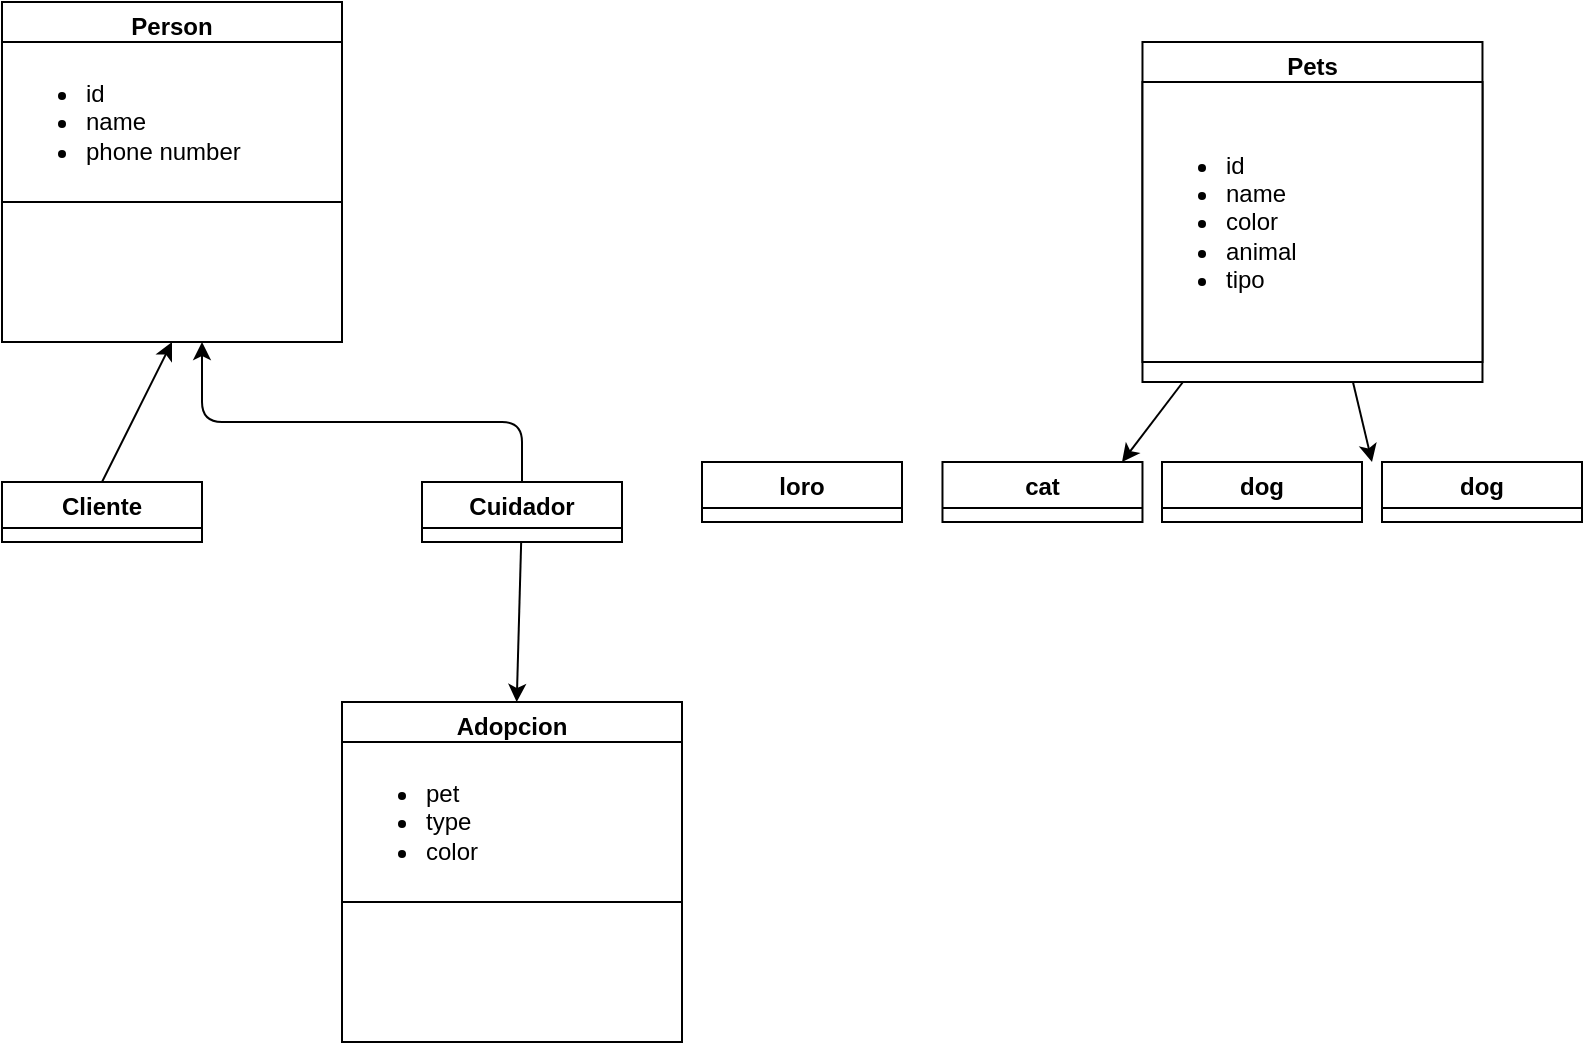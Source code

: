 <mxfile>
    <diagram id="L_X3ll1z1j2Bcuq2RGVL" name="Page-1">
        <mxGraphModel dx="1386" dy="792" grid="1" gridSize="10" guides="1" tooltips="1" connect="1" arrows="1" fold="1" page="1" pageScale="1" pageWidth="850" pageHeight="1100" background="none" math="0" shadow="0">
            <root>
                <mxCell id="0"/>
                <mxCell id="1" parent="0"/>
                <mxCell id="4" style="edgeStyle=none;html=1;rounded=0;" edge="1" parent="1">
                    <mxGeometry relative="1" as="geometry">
                        <mxPoint x="60" y="140" as="targetPoint"/>
                        <mxPoint x="60" y="140" as="sourcePoint"/>
                    </mxGeometry>
                </mxCell>
                <mxCell id="7" value="Person" style="swimlane;rounded=0;" vertex="1" parent="1">
                    <mxGeometry x="40" y="30" width="170" height="170" as="geometry">
                        <mxRectangle x="210" y="50" width="100" height="30" as="alternateBounds"/>
                    </mxGeometry>
                </mxCell>
                <mxCell id="14" value="&lt;ul&gt;&lt;li&gt;id&lt;/li&gt;&lt;li&gt;name&lt;/li&gt;&lt;li&gt;phone number&lt;/li&gt;&lt;/ul&gt;" style="whiteSpace=wrap;html=1;align=left;" vertex="1" parent="7">
                    <mxGeometry y="20" width="170" height="80" as="geometry"/>
                </mxCell>
                <mxCell id="18" style="edgeStyle=none;html=1;exitX=0.5;exitY=0;exitDx=0;exitDy=0;entryX=0.5;entryY=1;entryDx=0;entryDy=0;" edge="1" parent="1" source="15" target="7">
                    <mxGeometry relative="1" as="geometry"/>
                </mxCell>
                <mxCell id="15" value="Cliente" style="swimlane;rounded=0;" vertex="1" collapsed="1" parent="1">
                    <mxGeometry x="40" y="270" width="100" height="30" as="geometry">
                        <mxRectangle x="40" y="270" width="170" height="170" as="alternateBounds"/>
                    </mxGeometry>
                </mxCell>
                <mxCell id="16" value="&lt;div&gt;&lt;br&gt;&lt;/div&gt;" style="whiteSpace=wrap;html=1;align=left;" vertex="1" parent="15">
                    <mxGeometry y="20" width="170" height="80" as="geometry"/>
                </mxCell>
                <mxCell id="21" style="edgeStyle=none;html=1;exitX=0.5;exitY=0;exitDx=0;exitDy=0;" edge="1" parent="1" source="19">
                    <mxGeometry relative="1" as="geometry">
                        <mxPoint x="140" y="200" as="targetPoint"/>
                        <Array as="points">
                            <mxPoint x="300" y="240"/>
                            <mxPoint x="140" y="240"/>
                        </Array>
                    </mxGeometry>
                </mxCell>
                <mxCell id="24" value="" style="edgeStyle=none;html=1;" edge="1" parent="1" source="19" target="22">
                    <mxGeometry relative="1" as="geometry"/>
                </mxCell>
                <mxCell id="19" value="Cuidador" style="swimlane;rounded=0;" vertex="1" collapsed="1" parent="1">
                    <mxGeometry x="250" y="270" width="100" height="30" as="geometry">
                        <mxRectangle x="250" y="270" width="170" height="170" as="alternateBounds"/>
                    </mxGeometry>
                </mxCell>
                <mxCell id="20" value="&lt;ul&gt;&lt;li&gt;&lt;br&gt;&lt;/li&gt;&lt;/ul&gt;" style="whiteSpace=wrap;html=1;align=left;" vertex="1" parent="19">
                    <mxGeometry y="20" width="170" height="80" as="geometry"/>
                </mxCell>
                <mxCell id="22" value="Adopcion" style="swimlane;rounded=0;" vertex="1" parent="1">
                    <mxGeometry x="210" y="380" width="170" height="170" as="geometry">
                        <mxRectangle x="210" y="50" width="100" height="30" as="alternateBounds"/>
                    </mxGeometry>
                </mxCell>
                <mxCell id="23" value="&lt;ul&gt;&lt;li&gt;pet&amp;nbsp;&lt;/li&gt;&lt;li&gt;type&amp;nbsp;&lt;/li&gt;&lt;li&gt;color&lt;/li&gt;&lt;/ul&gt;" style="whiteSpace=wrap;html=1;align=left;" vertex="1" parent="22">
                    <mxGeometry y="20" width="170" height="80" as="geometry"/>
                </mxCell>
                <mxCell id="29" value="" style="edgeStyle=none;html=1;" edge="1" parent="1" source="25">
                    <mxGeometry relative="1" as="geometry">
                        <mxPoint x="600.002" y="260" as="targetPoint"/>
                    </mxGeometry>
                </mxCell>
                <mxCell id="34" value="" style="edgeStyle=none;html=1;" edge="1" parent="1" source="25">
                    <mxGeometry relative="1" as="geometry">
                        <mxPoint x="725.002" y="260" as="targetPoint"/>
                    </mxGeometry>
                </mxCell>
                <mxCell id="25" value="Pets" style="swimlane;rounded=0;" vertex="1" parent="1">
                    <mxGeometry x="610.24" y="50" width="170" height="170" as="geometry">
                        <mxRectangle x="210" y="50" width="100" height="30" as="alternateBounds"/>
                    </mxGeometry>
                </mxCell>
                <mxCell id="26" value="&lt;ul&gt;&lt;li&gt;id&lt;/li&gt;&lt;li&gt;name&lt;/li&gt;&lt;li&gt;color&lt;/li&gt;&lt;li&gt;animal&lt;/li&gt;&lt;li&gt;tipo&lt;/li&gt;&lt;/ul&gt;" style="whiteSpace=wrap;html=1;align=left;" vertex="1" parent="25">
                    <mxGeometry y="20" width="170" height="140" as="geometry"/>
                </mxCell>
                <mxCell id="27" value="loro" style="swimlane;rounded=0;" vertex="1" collapsed="1" parent="1">
                    <mxGeometry x="390" y="260" width="100" height="30" as="geometry">
                        <mxRectangle x="440.24" y="260" width="170" height="170" as="alternateBounds"/>
                    </mxGeometry>
                </mxCell>
                <mxCell id="28" value="&lt;ul&gt;&lt;li&gt;&lt;br&gt;&lt;/li&gt;&lt;/ul&gt;" style="whiteSpace=wrap;html=1;align=left;" vertex="1" parent="27">
                    <mxGeometry y="20" width="170" height="140" as="geometry"/>
                </mxCell>
                <mxCell id="35" value="cat" style="swimlane;rounded=0;startSize=23;" vertex="1" collapsed="1" parent="1">
                    <mxGeometry x="510.24" y="260" width="100" height="30" as="geometry">
                        <mxRectangle x="440.24" y="260" width="170" height="170" as="alternateBounds"/>
                    </mxGeometry>
                </mxCell>
                <mxCell id="36" value="&lt;ul&gt;&lt;li&gt;&lt;br&gt;&lt;/li&gt;&lt;/ul&gt;" style="whiteSpace=wrap;html=1;align=left;" vertex="1" parent="35">
                    <mxGeometry y="20" width="170" height="140" as="geometry"/>
                </mxCell>
                <mxCell id="37" value="dog" style="swimlane;rounded=0;startSize=23;" vertex="1" collapsed="1" parent="1">
                    <mxGeometry x="620" y="260" width="100" height="30" as="geometry">
                        <mxRectangle x="440.24" y="260" width="170" height="170" as="alternateBounds"/>
                    </mxGeometry>
                </mxCell>
                <mxCell id="38" value="&lt;ul&gt;&lt;li&gt;&lt;br&gt;&lt;/li&gt;&lt;/ul&gt;" style="whiteSpace=wrap;html=1;align=left;" vertex="1" parent="37">
                    <mxGeometry y="20" width="170" height="140" as="geometry"/>
                </mxCell>
                <mxCell id="39" value="dog" style="swimlane;rounded=0;startSize=23;" vertex="1" collapsed="1" parent="1">
                    <mxGeometry x="730" y="260" width="100" height="30" as="geometry">
                        <mxRectangle x="440.24" y="260" width="170" height="170" as="alternateBounds"/>
                    </mxGeometry>
                </mxCell>
                <mxCell id="40" value="&lt;ul&gt;&lt;li&gt;&lt;br&gt;&lt;/li&gt;&lt;/ul&gt;" style="whiteSpace=wrap;html=1;align=left;" vertex="1" parent="39">
                    <mxGeometry y="20" width="170" height="140" as="geometry"/>
                </mxCell>
            </root>
        </mxGraphModel>
    </diagram>
</mxfile>